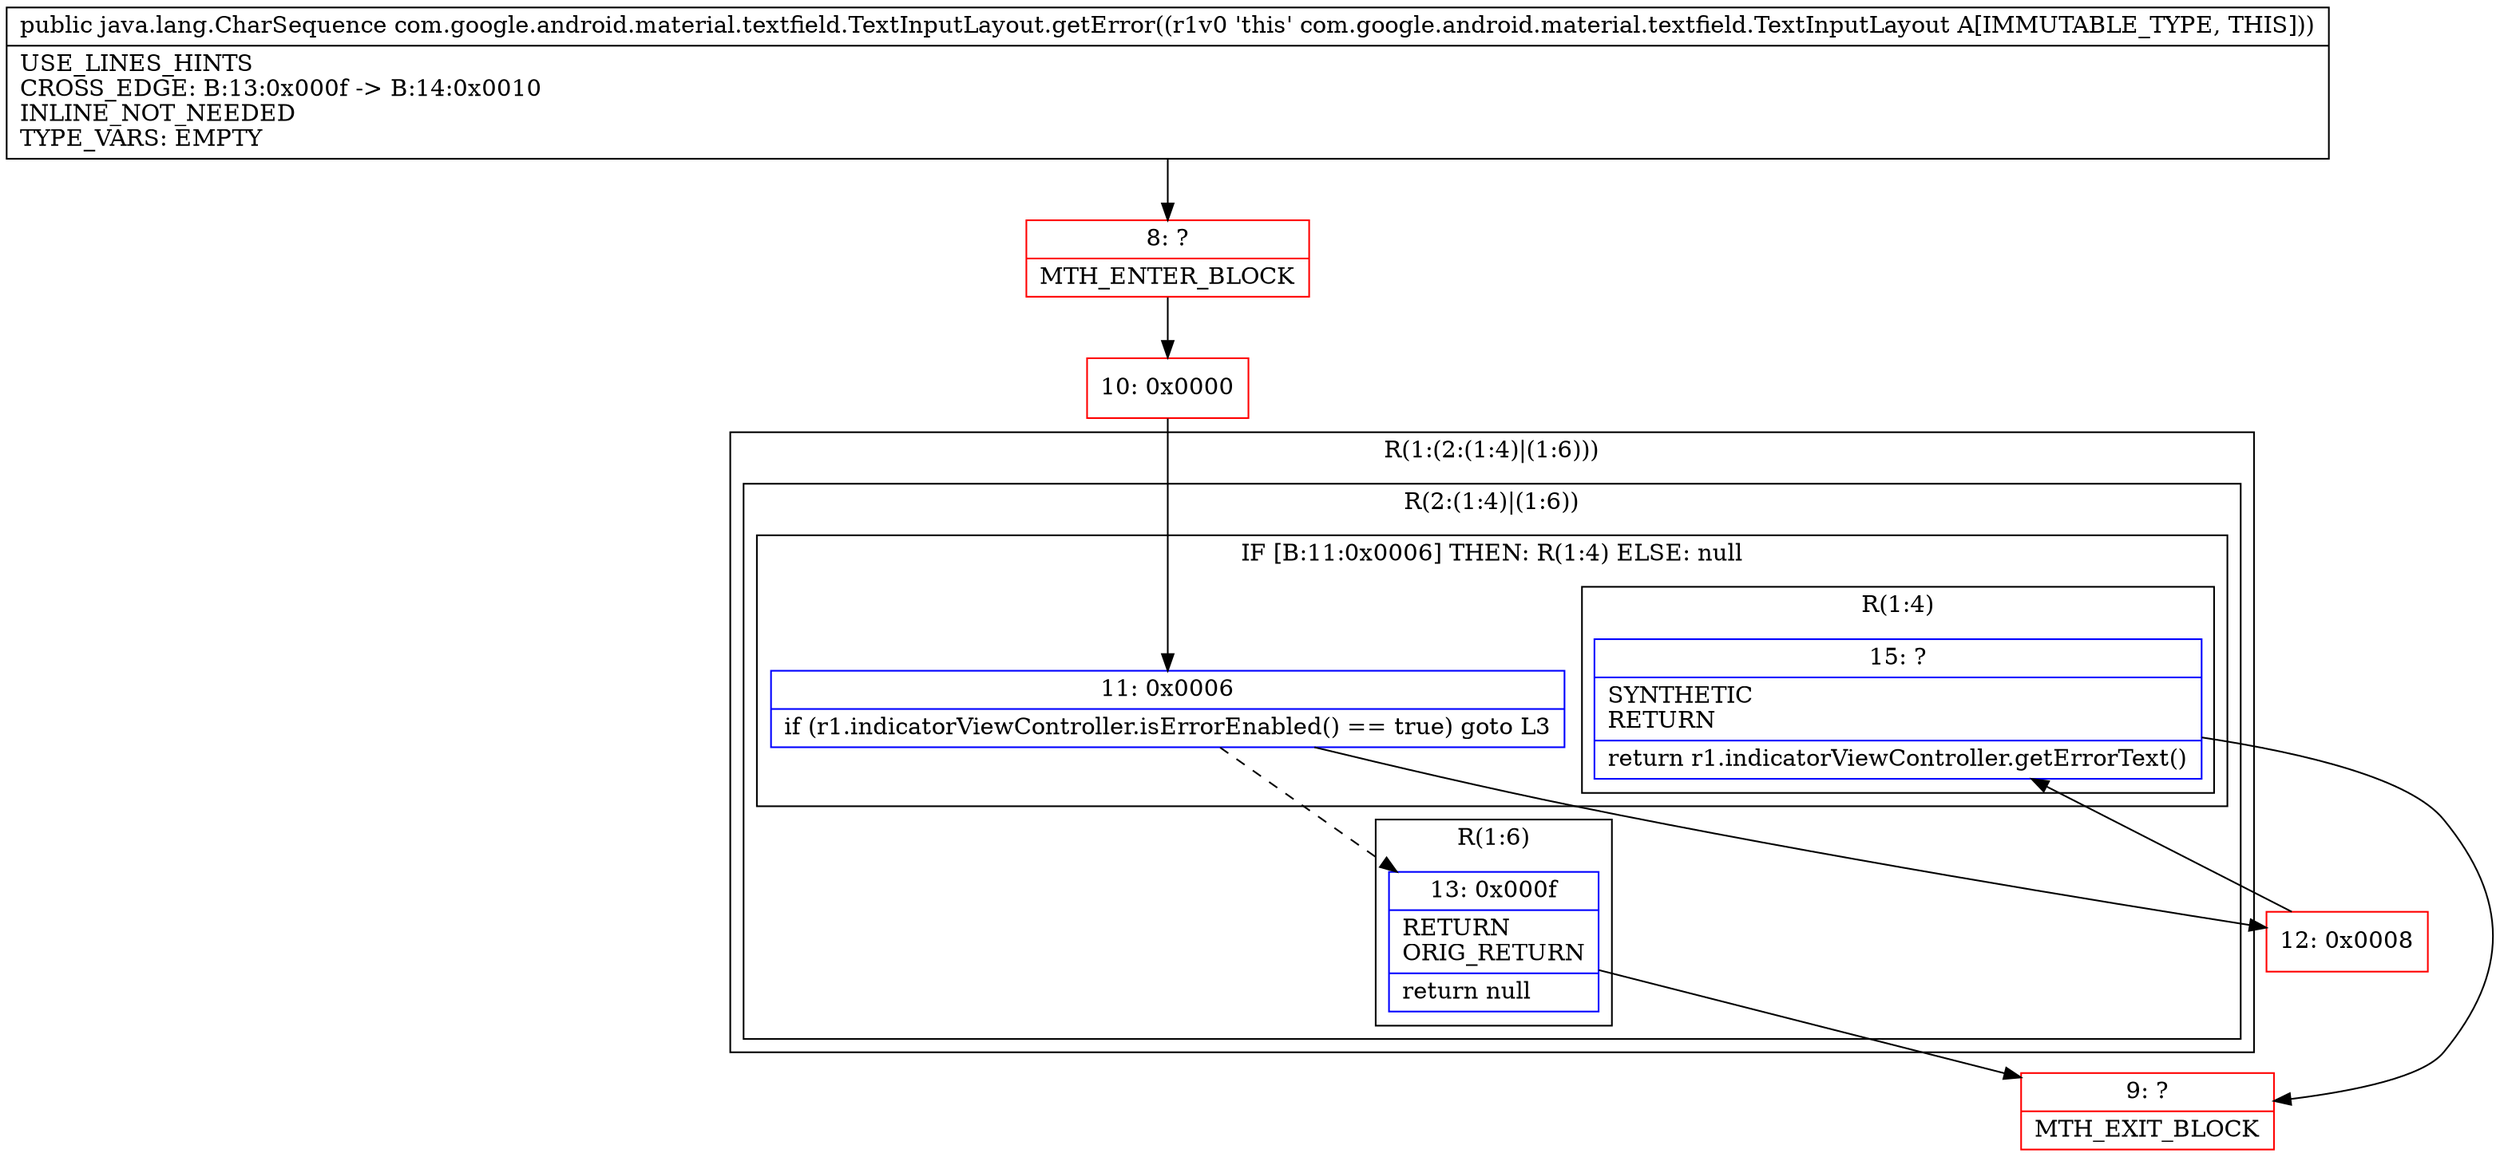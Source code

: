 digraph "CFG forcom.google.android.material.textfield.TextInputLayout.getError()Ljava\/lang\/CharSequence;" {
subgraph cluster_Region_405477150 {
label = "R(1:(2:(1:4)|(1:6)))";
node [shape=record,color=blue];
subgraph cluster_Region_1131912836 {
label = "R(2:(1:4)|(1:6))";
node [shape=record,color=blue];
subgraph cluster_IfRegion_347419465 {
label = "IF [B:11:0x0006] THEN: R(1:4) ELSE: null";
node [shape=record,color=blue];
Node_11 [shape=record,label="{11\:\ 0x0006|if (r1.indicatorViewController.isErrorEnabled() == true) goto L3\l}"];
subgraph cluster_Region_1430715866 {
label = "R(1:4)";
node [shape=record,color=blue];
Node_15 [shape=record,label="{15\:\ ?|SYNTHETIC\lRETURN\l|return r1.indicatorViewController.getErrorText()\l}"];
}
}
subgraph cluster_Region_362120075 {
label = "R(1:6)";
node [shape=record,color=blue];
Node_13 [shape=record,label="{13\:\ 0x000f|RETURN\lORIG_RETURN\l|return null\l}"];
}
}
}
Node_8 [shape=record,color=red,label="{8\:\ ?|MTH_ENTER_BLOCK\l}"];
Node_10 [shape=record,color=red,label="{10\:\ 0x0000}"];
Node_12 [shape=record,color=red,label="{12\:\ 0x0008}"];
Node_9 [shape=record,color=red,label="{9\:\ ?|MTH_EXIT_BLOCK\l}"];
MethodNode[shape=record,label="{public java.lang.CharSequence com.google.android.material.textfield.TextInputLayout.getError((r1v0 'this' com.google.android.material.textfield.TextInputLayout A[IMMUTABLE_TYPE, THIS]))  | USE_LINES_HINTS\lCROSS_EDGE: B:13:0x000f \-\> B:14:0x0010\lINLINE_NOT_NEEDED\lTYPE_VARS: EMPTY\l}"];
MethodNode -> Node_8;Node_11 -> Node_12;
Node_11 -> Node_13[style=dashed];
Node_15 -> Node_9;
Node_13 -> Node_9;
Node_8 -> Node_10;
Node_10 -> Node_11;
Node_12 -> Node_15;
}

